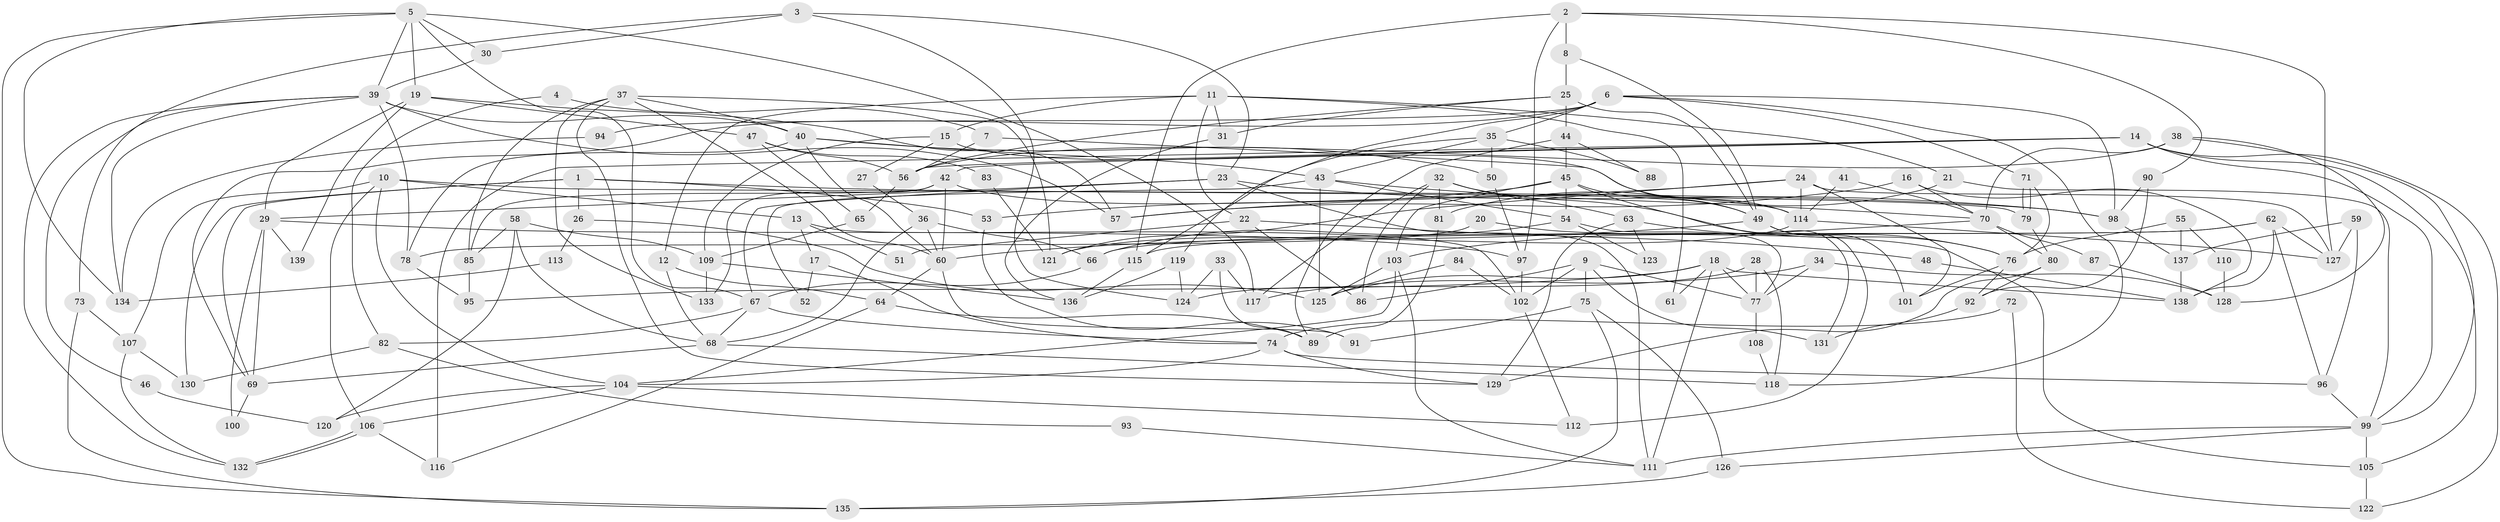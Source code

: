 // Generated by graph-tools (version 1.1) at 2025/11/02/27/25 16:11:23]
// undirected, 139 vertices, 278 edges
graph export_dot {
graph [start="1"]
  node [color=gray90,style=filled];
  1;
  2;
  3;
  4;
  5;
  6;
  7;
  8;
  9;
  10;
  11;
  12;
  13;
  14;
  15;
  16;
  17;
  18;
  19;
  20;
  21;
  22;
  23;
  24;
  25;
  26;
  27;
  28;
  29;
  30;
  31;
  32;
  33;
  34;
  35;
  36;
  37;
  38;
  39;
  40;
  41;
  42;
  43;
  44;
  45;
  46;
  47;
  48;
  49;
  50;
  51;
  52;
  53;
  54;
  55;
  56;
  57;
  58;
  59;
  60;
  61;
  62;
  63;
  64;
  65;
  66;
  67;
  68;
  69;
  70;
  71;
  72;
  73;
  74;
  75;
  76;
  77;
  78;
  79;
  80;
  81;
  82;
  83;
  84;
  85;
  86;
  87;
  88;
  89;
  90;
  91;
  92;
  93;
  94;
  95;
  96;
  97;
  98;
  99;
  100;
  101;
  102;
  103;
  104;
  105;
  106;
  107;
  108;
  109;
  110;
  111;
  112;
  113;
  114;
  115;
  116;
  117;
  118;
  119;
  120;
  121;
  122;
  123;
  124;
  125;
  126;
  127;
  128;
  129;
  130;
  131;
  132;
  133;
  134;
  135;
  136;
  137;
  138;
  139;
  1 -- 69;
  1 -- 98;
  1 -- 26;
  1 -- 53;
  1 -- 130;
  2 -- 115;
  2 -- 97;
  2 -- 8;
  2 -- 90;
  2 -- 127;
  3 -- 73;
  3 -- 23;
  3 -- 30;
  3 -- 124;
  4 -- 82;
  4 -- 7;
  5 -- 30;
  5 -- 39;
  5 -- 19;
  5 -- 67;
  5 -- 117;
  5 -- 134;
  5 -- 135;
  6 -- 71;
  6 -- 98;
  6 -- 35;
  6 -- 69;
  6 -- 94;
  6 -- 118;
  6 -- 119;
  7 -- 56;
  7 -- 49;
  8 -- 49;
  8 -- 25;
  9 -- 75;
  9 -- 77;
  9 -- 86;
  9 -- 102;
  9 -- 131;
  10 -- 79;
  10 -- 106;
  10 -- 13;
  10 -- 104;
  10 -- 107;
  11 -- 15;
  11 -- 12;
  11 -- 21;
  11 -- 22;
  11 -- 31;
  11 -- 61;
  12 -- 68;
  12 -- 64;
  13 -- 102;
  13 -- 17;
  13 -- 51;
  14 -- 99;
  14 -- 42;
  14 -- 56;
  14 -- 105;
  14 -- 116;
  14 -- 122;
  15 -- 109;
  15 -- 114;
  15 -- 27;
  16 -- 70;
  16 -- 57;
  16 -- 138;
  17 -- 74;
  17 -- 52;
  18 -- 111;
  18 -- 125;
  18 -- 61;
  18 -- 77;
  18 -- 95;
  18 -- 138;
  19 -- 57;
  19 -- 29;
  19 -- 47;
  19 -- 139;
  20 -- 105;
  20 -- 78;
  21 -- 99;
  21 -- 81;
  22 -- 86;
  22 -- 48;
  22 -- 51;
  23 -- 67;
  23 -- 29;
  23 -- 98;
  23 -- 111;
  24 -- 127;
  24 -- 114;
  24 -- 57;
  24 -- 101;
  24 -- 121;
  25 -- 49;
  25 -- 31;
  25 -- 44;
  25 -- 56;
  26 -- 125;
  26 -- 113;
  27 -- 36;
  28 -- 77;
  28 -- 118;
  28 -- 124;
  29 -- 69;
  29 -- 97;
  29 -- 100;
  29 -- 139;
  30 -- 39;
  31 -- 136;
  32 -- 117;
  32 -- 63;
  32 -- 76;
  32 -- 81;
  32 -- 86;
  33 -- 89;
  33 -- 124;
  33 -- 117;
  34 -- 117;
  34 -- 77;
  34 -- 128;
  35 -- 115;
  35 -- 43;
  35 -- 50;
  35 -- 88;
  36 -- 66;
  36 -- 60;
  36 -- 68;
  37 -- 121;
  37 -- 60;
  37 -- 40;
  37 -- 85;
  37 -- 129;
  37 -- 133;
  38 -- 56;
  38 -- 70;
  38 -- 99;
  38 -- 128;
  39 -- 78;
  39 -- 40;
  39 -- 46;
  39 -- 57;
  39 -- 132;
  39 -- 134;
  40 -- 60;
  40 -- 43;
  40 -- 50;
  40 -- 78;
  41 -- 114;
  41 -- 70;
  42 -- 85;
  42 -- 133;
  42 -- 60;
  42 -- 114;
  43 -- 52;
  43 -- 54;
  43 -- 70;
  43 -- 125;
  44 -- 45;
  44 -- 88;
  44 -- 89;
  45 -- 131;
  45 -- 49;
  45 -- 53;
  45 -- 54;
  45 -- 103;
  46 -- 120;
  47 -- 56;
  47 -- 65;
  47 -- 83;
  48 -- 138;
  49 -- 112;
  49 -- 101;
  49 -- 60;
  50 -- 97;
  53 -- 91;
  54 -- 66;
  54 -- 77;
  54 -- 123;
  55 -- 76;
  55 -- 137;
  55 -- 110;
  56 -- 65;
  58 -- 68;
  58 -- 109;
  58 -- 85;
  58 -- 120;
  59 -- 96;
  59 -- 127;
  59 -- 137;
  60 -- 64;
  60 -- 91;
  62 -- 66;
  62 -- 138;
  62 -- 96;
  62 -- 115;
  62 -- 127;
  63 -- 76;
  63 -- 129;
  63 -- 123;
  64 -- 89;
  64 -- 116;
  65 -- 109;
  66 -- 67;
  67 -- 74;
  67 -- 68;
  67 -- 82;
  68 -- 69;
  68 -- 118;
  69 -- 100;
  70 -- 103;
  70 -- 80;
  70 -- 87;
  71 -- 76;
  71 -- 79;
  71 -- 79;
  72 -- 122;
  72 -- 74;
  73 -- 135;
  73 -- 107;
  74 -- 96;
  74 -- 104;
  74 -- 129;
  75 -- 135;
  75 -- 91;
  75 -- 126;
  76 -- 92;
  76 -- 101;
  77 -- 108;
  78 -- 95;
  79 -- 80;
  80 -- 129;
  80 -- 92;
  81 -- 89;
  82 -- 130;
  82 -- 93;
  83 -- 121;
  84 -- 125;
  84 -- 102;
  85 -- 95;
  87 -- 128;
  90 -- 98;
  90 -- 92;
  92 -- 131;
  93 -- 111;
  94 -- 134;
  96 -- 99;
  97 -- 102;
  98 -- 137;
  99 -- 111;
  99 -- 105;
  99 -- 126;
  102 -- 112;
  103 -- 104;
  103 -- 111;
  103 -- 125;
  104 -- 106;
  104 -- 112;
  104 -- 120;
  105 -- 122;
  106 -- 116;
  106 -- 132;
  106 -- 132;
  107 -- 132;
  107 -- 130;
  108 -- 118;
  109 -- 136;
  109 -- 133;
  110 -- 128;
  113 -- 134;
  114 -- 127;
  114 -- 121;
  115 -- 136;
  119 -- 124;
  119 -- 136;
  126 -- 135;
  137 -- 138;
}
